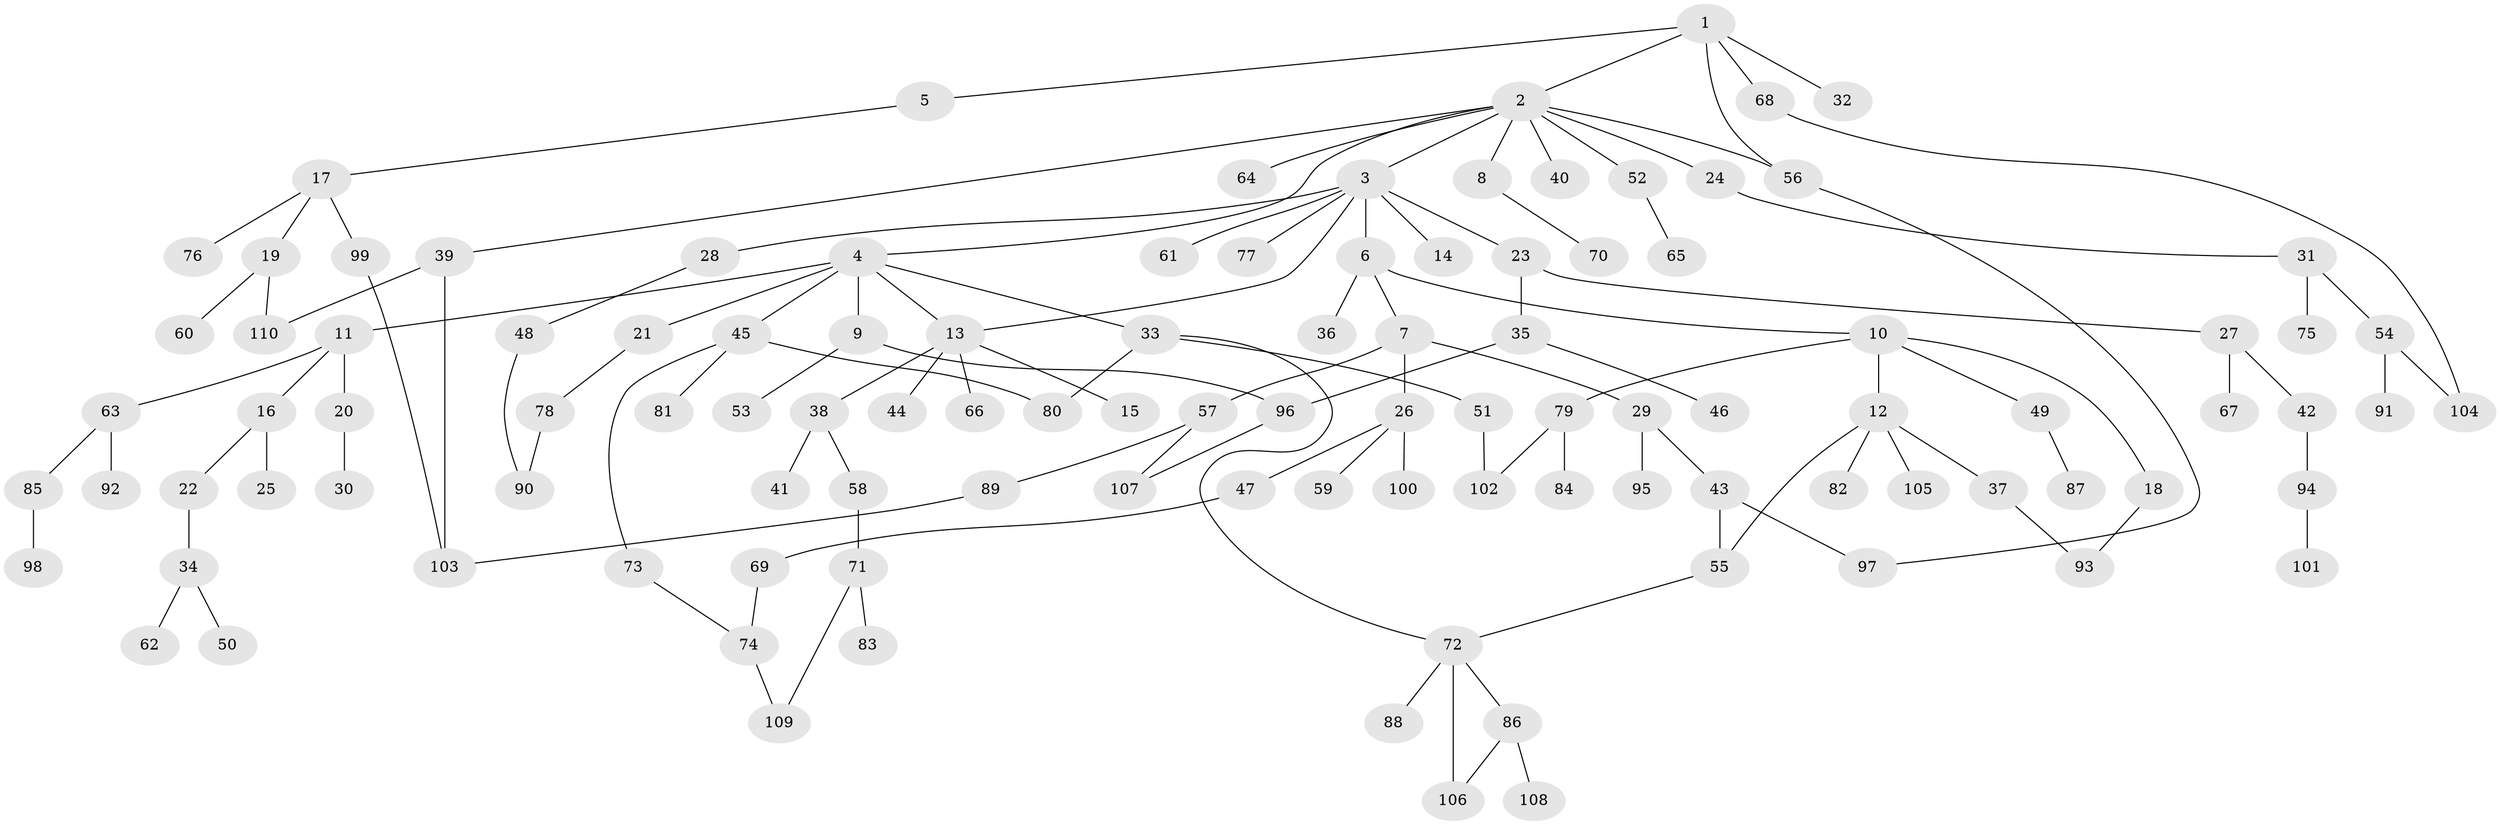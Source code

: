 // Generated by graph-tools (version 1.1) at 2025/10/02/27/25 16:10:55]
// undirected, 110 vertices, 127 edges
graph export_dot {
graph [start="1"]
  node [color=gray90,style=filled];
  1;
  2;
  3;
  4;
  5;
  6;
  7;
  8;
  9;
  10;
  11;
  12;
  13;
  14;
  15;
  16;
  17;
  18;
  19;
  20;
  21;
  22;
  23;
  24;
  25;
  26;
  27;
  28;
  29;
  30;
  31;
  32;
  33;
  34;
  35;
  36;
  37;
  38;
  39;
  40;
  41;
  42;
  43;
  44;
  45;
  46;
  47;
  48;
  49;
  50;
  51;
  52;
  53;
  54;
  55;
  56;
  57;
  58;
  59;
  60;
  61;
  62;
  63;
  64;
  65;
  66;
  67;
  68;
  69;
  70;
  71;
  72;
  73;
  74;
  75;
  76;
  77;
  78;
  79;
  80;
  81;
  82;
  83;
  84;
  85;
  86;
  87;
  88;
  89;
  90;
  91;
  92;
  93;
  94;
  95;
  96;
  97;
  98;
  99;
  100;
  101;
  102;
  103;
  104;
  105;
  106;
  107;
  108;
  109;
  110;
  1 -- 2;
  1 -- 5;
  1 -- 32;
  1 -- 56;
  1 -- 68;
  2 -- 3;
  2 -- 4;
  2 -- 8;
  2 -- 24;
  2 -- 39;
  2 -- 40;
  2 -- 52;
  2 -- 64;
  2 -- 56;
  3 -- 6;
  3 -- 13;
  3 -- 14;
  3 -- 23;
  3 -- 28;
  3 -- 61;
  3 -- 77;
  4 -- 9;
  4 -- 11;
  4 -- 21;
  4 -- 33;
  4 -- 45;
  4 -- 13;
  5 -- 17;
  6 -- 7;
  6 -- 10;
  6 -- 36;
  7 -- 26;
  7 -- 29;
  7 -- 57;
  8 -- 70;
  9 -- 53;
  9 -- 96;
  10 -- 12;
  10 -- 18;
  10 -- 49;
  10 -- 79;
  11 -- 16;
  11 -- 20;
  11 -- 63;
  12 -- 37;
  12 -- 82;
  12 -- 105;
  12 -- 55;
  13 -- 15;
  13 -- 38;
  13 -- 44;
  13 -- 66;
  16 -- 22;
  16 -- 25;
  17 -- 19;
  17 -- 76;
  17 -- 99;
  18 -- 93;
  19 -- 60;
  19 -- 110;
  20 -- 30;
  21 -- 78;
  22 -- 34;
  23 -- 27;
  23 -- 35;
  24 -- 31;
  26 -- 47;
  26 -- 59;
  26 -- 100;
  27 -- 42;
  27 -- 67;
  28 -- 48;
  29 -- 43;
  29 -- 95;
  31 -- 54;
  31 -- 75;
  33 -- 51;
  33 -- 72;
  33 -- 80;
  34 -- 50;
  34 -- 62;
  35 -- 46;
  35 -- 96;
  37 -- 93;
  38 -- 41;
  38 -- 58;
  39 -- 110;
  39 -- 103;
  42 -- 94;
  43 -- 55;
  43 -- 97;
  45 -- 73;
  45 -- 80;
  45 -- 81;
  47 -- 69;
  48 -- 90;
  49 -- 87;
  51 -- 102;
  52 -- 65;
  54 -- 91;
  54 -- 104;
  55 -- 72;
  56 -- 97;
  57 -- 89;
  57 -- 107;
  58 -- 71;
  63 -- 85;
  63 -- 92;
  68 -- 104;
  69 -- 74;
  71 -- 83;
  71 -- 109;
  72 -- 86;
  72 -- 88;
  72 -- 106;
  73 -- 74;
  74 -- 109;
  78 -- 90;
  79 -- 84;
  79 -- 102;
  85 -- 98;
  86 -- 108;
  86 -- 106;
  89 -- 103;
  94 -- 101;
  96 -- 107;
  99 -- 103;
}
